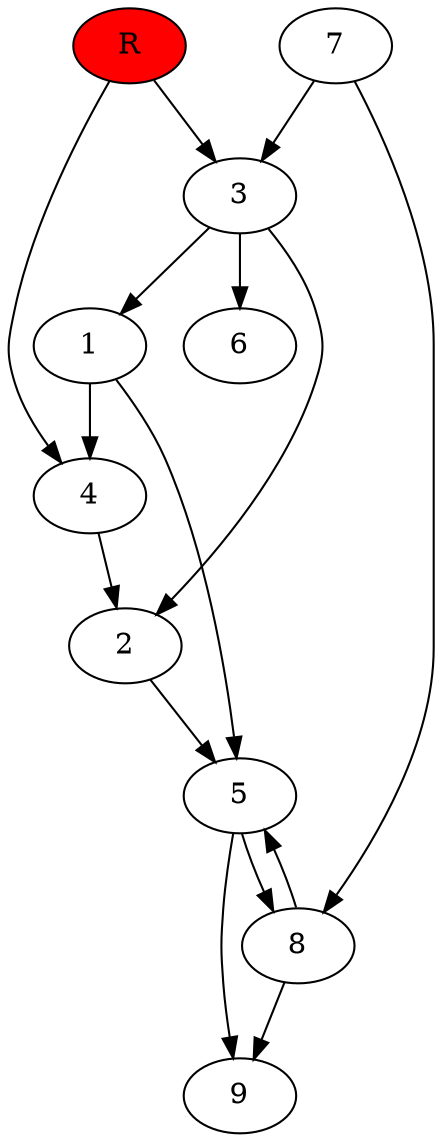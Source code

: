 digraph prb20788 {
	1
	2
	3
	4
	5
	6
	7
	8
	R [fillcolor="#ff0000" style=filled]
	1 -> 4
	1 -> 5
	2 -> 5
	3 -> 1
	3 -> 2
	3 -> 6
	4 -> 2
	5 -> 8
	5 -> 9
	7 -> 3
	7 -> 8
	8 -> 5
	8 -> 9
	R -> 3
	R -> 4
}
